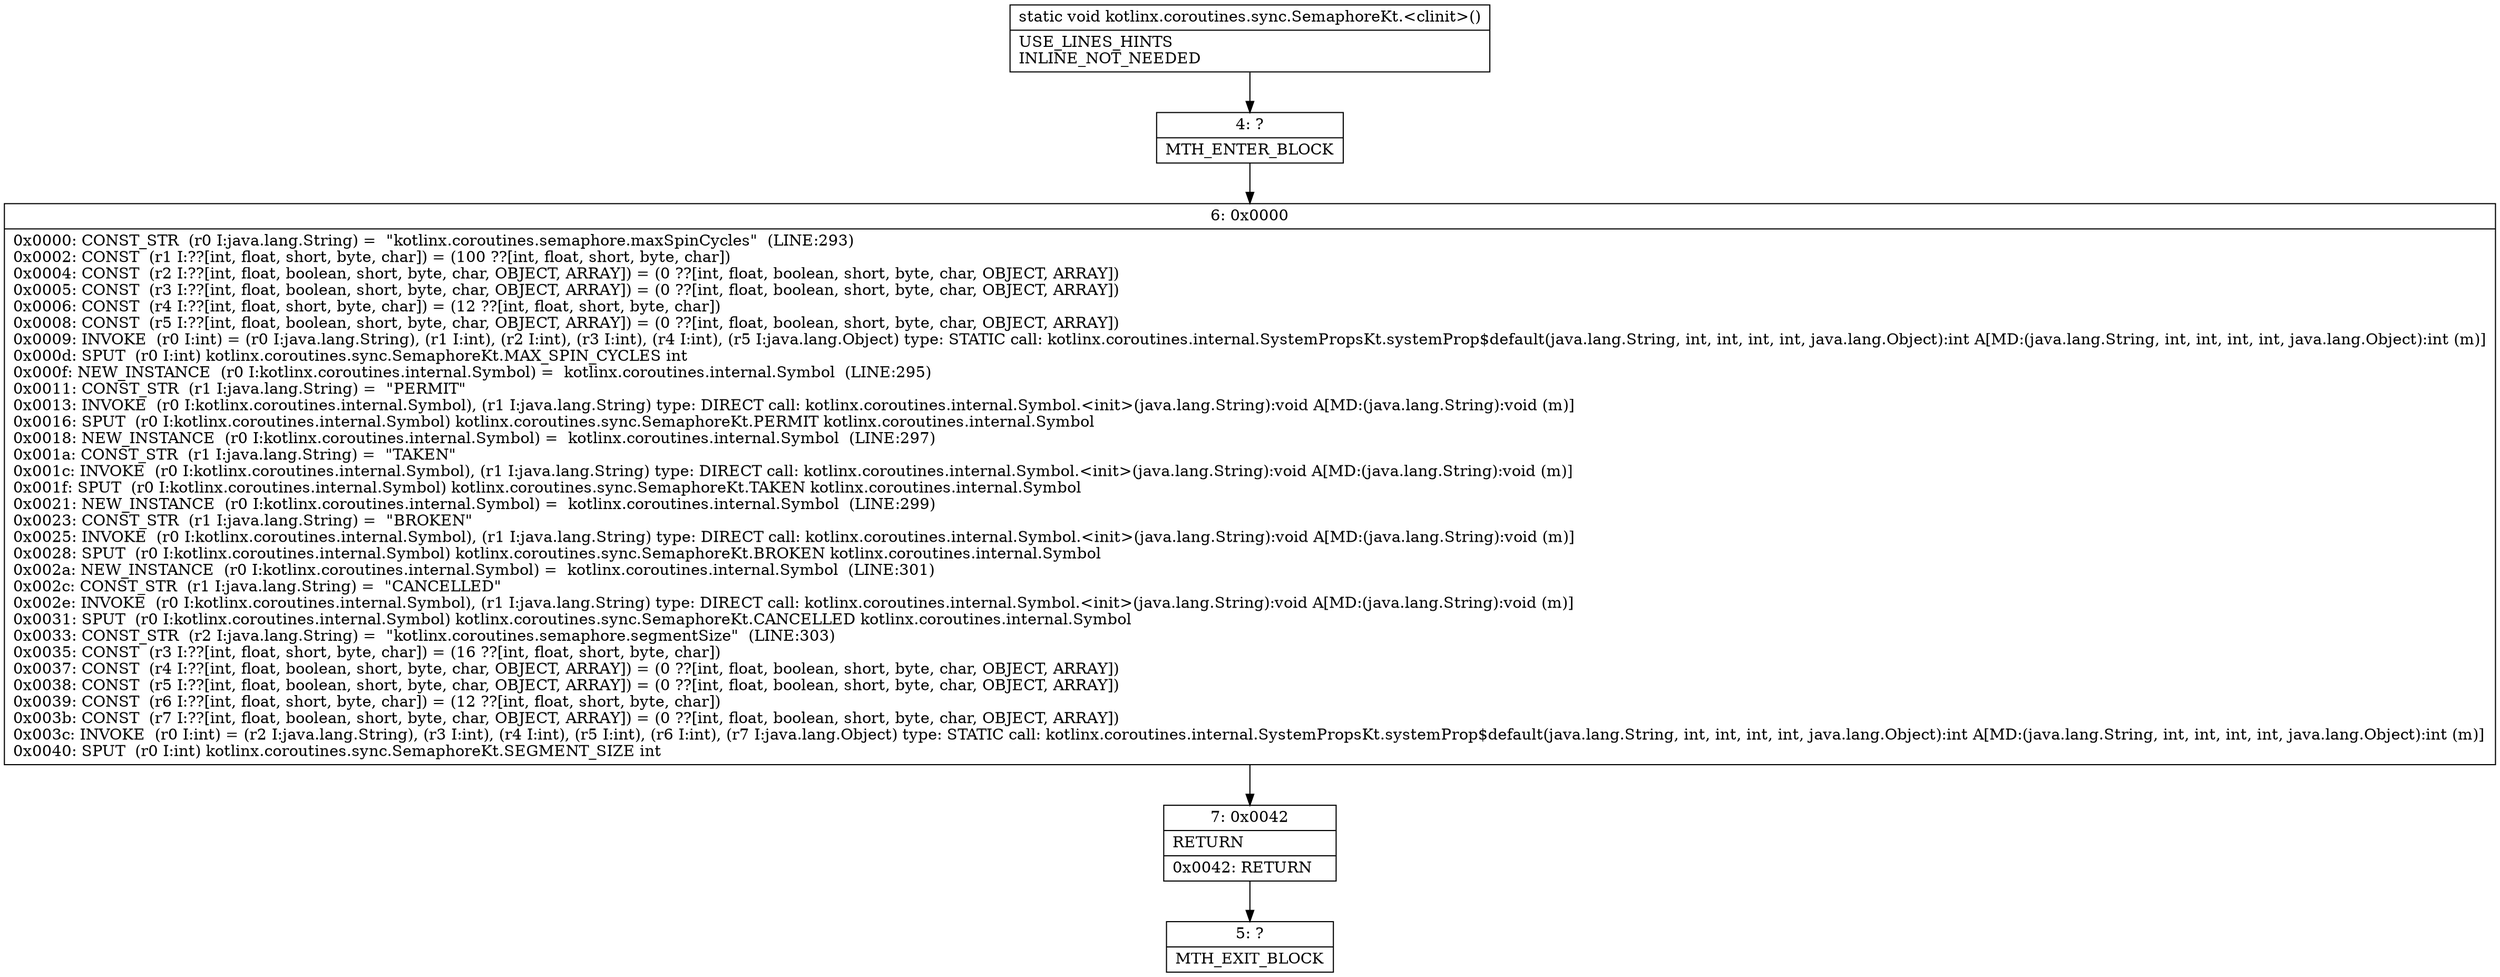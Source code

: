 digraph "CFG forkotlinx.coroutines.sync.SemaphoreKt.\<clinit\>()V" {
Node_4 [shape=record,label="{4\:\ ?|MTH_ENTER_BLOCK\l}"];
Node_6 [shape=record,label="{6\:\ 0x0000|0x0000: CONST_STR  (r0 I:java.lang.String) =  \"kotlinx.coroutines.semaphore.maxSpinCycles\"  (LINE:293)\l0x0002: CONST  (r1 I:??[int, float, short, byte, char]) = (100 ??[int, float, short, byte, char]) \l0x0004: CONST  (r2 I:??[int, float, boolean, short, byte, char, OBJECT, ARRAY]) = (0 ??[int, float, boolean, short, byte, char, OBJECT, ARRAY]) \l0x0005: CONST  (r3 I:??[int, float, boolean, short, byte, char, OBJECT, ARRAY]) = (0 ??[int, float, boolean, short, byte, char, OBJECT, ARRAY]) \l0x0006: CONST  (r4 I:??[int, float, short, byte, char]) = (12 ??[int, float, short, byte, char]) \l0x0008: CONST  (r5 I:??[int, float, boolean, short, byte, char, OBJECT, ARRAY]) = (0 ??[int, float, boolean, short, byte, char, OBJECT, ARRAY]) \l0x0009: INVOKE  (r0 I:int) = (r0 I:java.lang.String), (r1 I:int), (r2 I:int), (r3 I:int), (r4 I:int), (r5 I:java.lang.Object) type: STATIC call: kotlinx.coroutines.internal.SystemPropsKt.systemProp$default(java.lang.String, int, int, int, int, java.lang.Object):int A[MD:(java.lang.String, int, int, int, int, java.lang.Object):int (m)]\l0x000d: SPUT  (r0 I:int) kotlinx.coroutines.sync.SemaphoreKt.MAX_SPIN_CYCLES int \l0x000f: NEW_INSTANCE  (r0 I:kotlinx.coroutines.internal.Symbol) =  kotlinx.coroutines.internal.Symbol  (LINE:295)\l0x0011: CONST_STR  (r1 I:java.lang.String) =  \"PERMIT\" \l0x0013: INVOKE  (r0 I:kotlinx.coroutines.internal.Symbol), (r1 I:java.lang.String) type: DIRECT call: kotlinx.coroutines.internal.Symbol.\<init\>(java.lang.String):void A[MD:(java.lang.String):void (m)]\l0x0016: SPUT  (r0 I:kotlinx.coroutines.internal.Symbol) kotlinx.coroutines.sync.SemaphoreKt.PERMIT kotlinx.coroutines.internal.Symbol \l0x0018: NEW_INSTANCE  (r0 I:kotlinx.coroutines.internal.Symbol) =  kotlinx.coroutines.internal.Symbol  (LINE:297)\l0x001a: CONST_STR  (r1 I:java.lang.String) =  \"TAKEN\" \l0x001c: INVOKE  (r0 I:kotlinx.coroutines.internal.Symbol), (r1 I:java.lang.String) type: DIRECT call: kotlinx.coroutines.internal.Symbol.\<init\>(java.lang.String):void A[MD:(java.lang.String):void (m)]\l0x001f: SPUT  (r0 I:kotlinx.coroutines.internal.Symbol) kotlinx.coroutines.sync.SemaphoreKt.TAKEN kotlinx.coroutines.internal.Symbol \l0x0021: NEW_INSTANCE  (r0 I:kotlinx.coroutines.internal.Symbol) =  kotlinx.coroutines.internal.Symbol  (LINE:299)\l0x0023: CONST_STR  (r1 I:java.lang.String) =  \"BROKEN\" \l0x0025: INVOKE  (r0 I:kotlinx.coroutines.internal.Symbol), (r1 I:java.lang.String) type: DIRECT call: kotlinx.coroutines.internal.Symbol.\<init\>(java.lang.String):void A[MD:(java.lang.String):void (m)]\l0x0028: SPUT  (r0 I:kotlinx.coroutines.internal.Symbol) kotlinx.coroutines.sync.SemaphoreKt.BROKEN kotlinx.coroutines.internal.Symbol \l0x002a: NEW_INSTANCE  (r0 I:kotlinx.coroutines.internal.Symbol) =  kotlinx.coroutines.internal.Symbol  (LINE:301)\l0x002c: CONST_STR  (r1 I:java.lang.String) =  \"CANCELLED\" \l0x002e: INVOKE  (r0 I:kotlinx.coroutines.internal.Symbol), (r1 I:java.lang.String) type: DIRECT call: kotlinx.coroutines.internal.Symbol.\<init\>(java.lang.String):void A[MD:(java.lang.String):void (m)]\l0x0031: SPUT  (r0 I:kotlinx.coroutines.internal.Symbol) kotlinx.coroutines.sync.SemaphoreKt.CANCELLED kotlinx.coroutines.internal.Symbol \l0x0033: CONST_STR  (r2 I:java.lang.String) =  \"kotlinx.coroutines.semaphore.segmentSize\"  (LINE:303)\l0x0035: CONST  (r3 I:??[int, float, short, byte, char]) = (16 ??[int, float, short, byte, char]) \l0x0037: CONST  (r4 I:??[int, float, boolean, short, byte, char, OBJECT, ARRAY]) = (0 ??[int, float, boolean, short, byte, char, OBJECT, ARRAY]) \l0x0038: CONST  (r5 I:??[int, float, boolean, short, byte, char, OBJECT, ARRAY]) = (0 ??[int, float, boolean, short, byte, char, OBJECT, ARRAY]) \l0x0039: CONST  (r6 I:??[int, float, short, byte, char]) = (12 ??[int, float, short, byte, char]) \l0x003b: CONST  (r7 I:??[int, float, boolean, short, byte, char, OBJECT, ARRAY]) = (0 ??[int, float, boolean, short, byte, char, OBJECT, ARRAY]) \l0x003c: INVOKE  (r0 I:int) = (r2 I:java.lang.String), (r3 I:int), (r4 I:int), (r5 I:int), (r6 I:int), (r7 I:java.lang.Object) type: STATIC call: kotlinx.coroutines.internal.SystemPropsKt.systemProp$default(java.lang.String, int, int, int, int, java.lang.Object):int A[MD:(java.lang.String, int, int, int, int, java.lang.Object):int (m)]\l0x0040: SPUT  (r0 I:int) kotlinx.coroutines.sync.SemaphoreKt.SEGMENT_SIZE int \l}"];
Node_7 [shape=record,label="{7\:\ 0x0042|RETURN\l|0x0042: RETURN   \l}"];
Node_5 [shape=record,label="{5\:\ ?|MTH_EXIT_BLOCK\l}"];
MethodNode[shape=record,label="{static void kotlinx.coroutines.sync.SemaphoreKt.\<clinit\>()  | USE_LINES_HINTS\lINLINE_NOT_NEEDED\l}"];
MethodNode -> Node_4;Node_4 -> Node_6;
Node_6 -> Node_7;
Node_7 -> Node_5;
}

